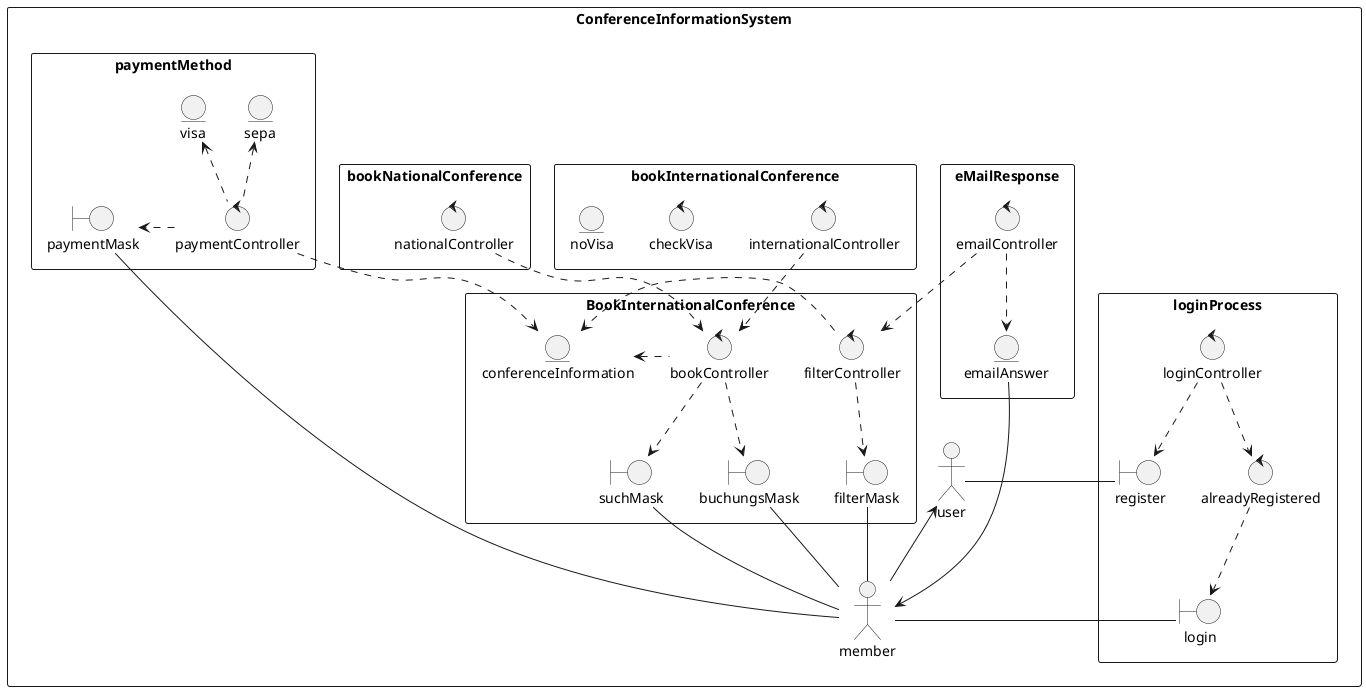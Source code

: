 @startuml

rectangle ConferenceInformationSystem {
  actor user
  actor member
  member -up-> user

  rectangle loginProcess {
    boundary login
    boundary register
    control loginController
    control alreadyRegistered

    user -right- register
    member -right- login

    loginController ..> register
    loginController ..> alreadyRegistered
    alreadyRegistered ..> login
  }

  rectangle BookInternationalConference {
    boundary suchMask
    boundary buchungsMask
    boundary filterMask
    control bookController
    control filterController
    entity conferenceInformation

    member -up- suchMask
    member -up- buchungsMask
    member -up- filterMask



    bookController ..> buchungsMask
    bookController .left.> conferenceInformation
    bookController ..> suchMask
    filterController ..> filterMask
    filterController .right.> conferenceInformation


  }

  rectangle bookNationalConference {
    control nationalController

    nationalController ..> bookController


  }

  rectangle bookInternationalConference {
    control internationalController
    control checkVisa
    entity noVisa


    internationalController ..> bookController
  }

  rectangle paymentMethod {
    boundary paymentMask
    control paymentController
    entity sepa
    entity visa

    member -left- paymentMask

    paymentController .right.> paymentMask
    paymentController .up.> visa
    paymentController .up.> sepa
    paymentController ..> conferenceInformation
  }

  rectangle eMailResponse {
    control emailController
    entity emailAnswer

    emailController ..> emailAnswer
    emailController ..> filterController
    emailAnswer --> member

  }

}
@enduml